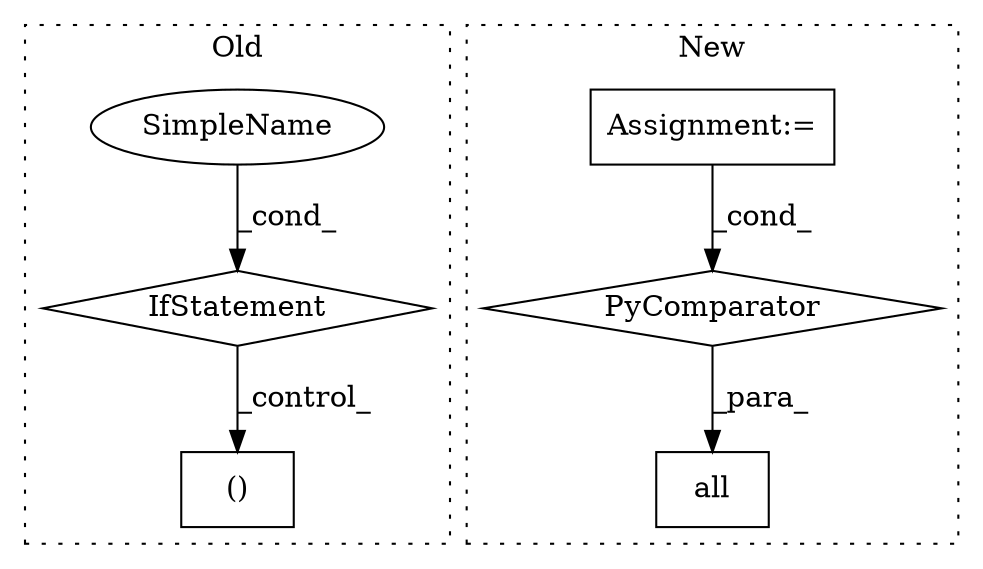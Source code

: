 digraph G {
subgraph cluster0 {
1 [label="()" a="106" s="2370" l="23" shape="box"];
3 [label="IfStatement" a="25" s="2331,2349" l="4,2" shape="diamond"];
4 [label="SimpleName" a="42" s="" l="" shape="ellipse"];
label = "Old";
style="dotted";
}
subgraph cluster1 {
2 [label="all" a="32" s="2380,2526" l="19,-5" shape="box"];
5 [label="Assignment:=" a="7" s="2494" l="24" shape="box"];
6 [label="PyComparator" a="113" s="2494" l="24" shape="diamond"];
label = "New";
style="dotted";
}
3 -> 1 [label="_control_"];
4 -> 3 [label="_cond_"];
5 -> 6 [label="_cond_"];
6 -> 2 [label="_para_"];
}